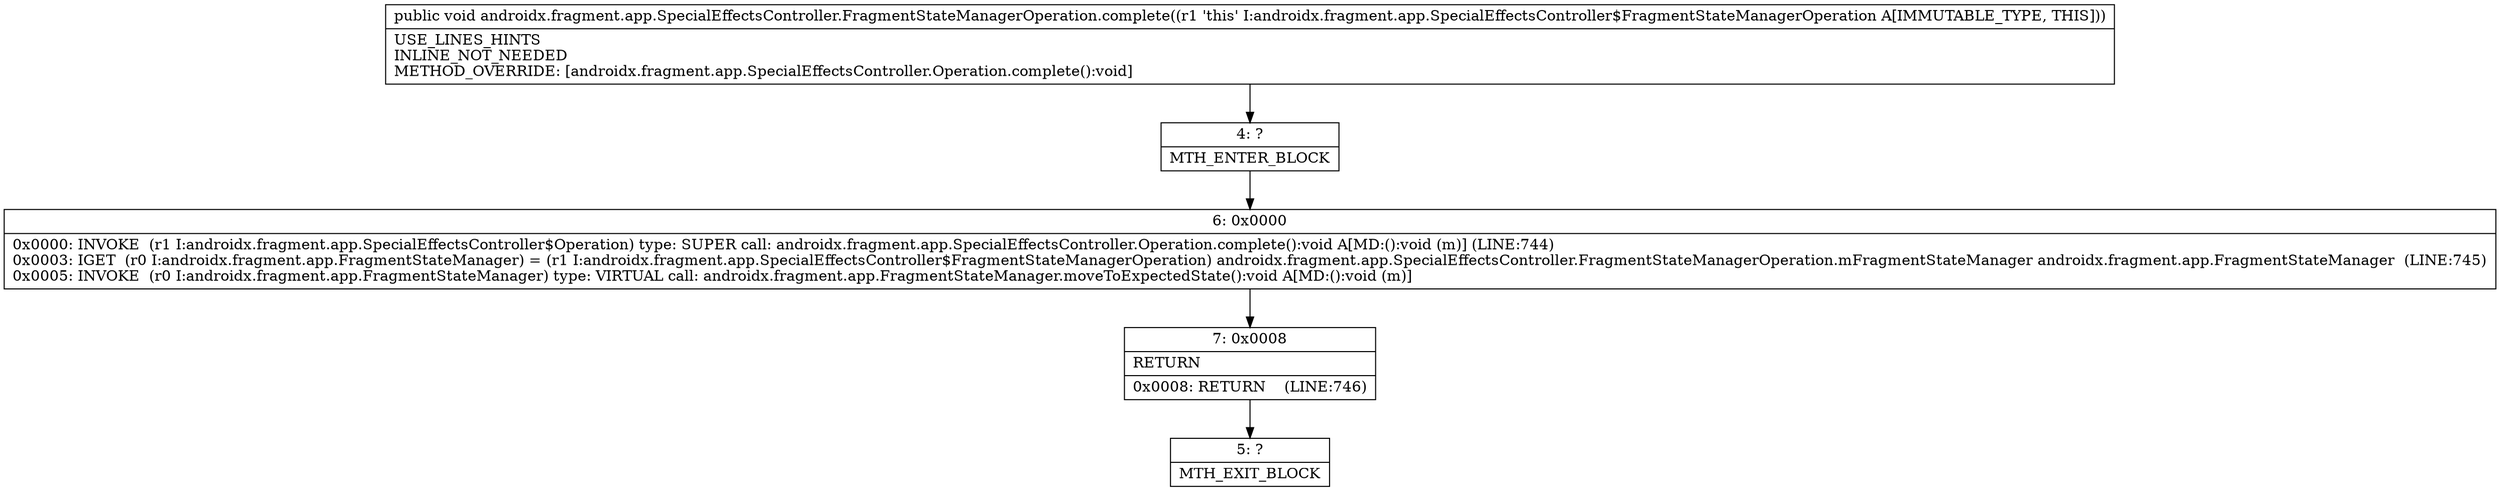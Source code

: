 digraph "CFG forandroidx.fragment.app.SpecialEffectsController.FragmentStateManagerOperation.complete()V" {
Node_4 [shape=record,label="{4\:\ ?|MTH_ENTER_BLOCK\l}"];
Node_6 [shape=record,label="{6\:\ 0x0000|0x0000: INVOKE  (r1 I:androidx.fragment.app.SpecialEffectsController$Operation) type: SUPER call: androidx.fragment.app.SpecialEffectsController.Operation.complete():void A[MD:():void (m)] (LINE:744)\l0x0003: IGET  (r0 I:androidx.fragment.app.FragmentStateManager) = (r1 I:androidx.fragment.app.SpecialEffectsController$FragmentStateManagerOperation) androidx.fragment.app.SpecialEffectsController.FragmentStateManagerOperation.mFragmentStateManager androidx.fragment.app.FragmentStateManager  (LINE:745)\l0x0005: INVOKE  (r0 I:androidx.fragment.app.FragmentStateManager) type: VIRTUAL call: androidx.fragment.app.FragmentStateManager.moveToExpectedState():void A[MD:():void (m)]\l}"];
Node_7 [shape=record,label="{7\:\ 0x0008|RETURN\l|0x0008: RETURN    (LINE:746)\l}"];
Node_5 [shape=record,label="{5\:\ ?|MTH_EXIT_BLOCK\l}"];
MethodNode[shape=record,label="{public void androidx.fragment.app.SpecialEffectsController.FragmentStateManagerOperation.complete((r1 'this' I:androidx.fragment.app.SpecialEffectsController$FragmentStateManagerOperation A[IMMUTABLE_TYPE, THIS]))  | USE_LINES_HINTS\lINLINE_NOT_NEEDED\lMETHOD_OVERRIDE: [androidx.fragment.app.SpecialEffectsController.Operation.complete():void]\l}"];
MethodNode -> Node_4;Node_4 -> Node_6;
Node_6 -> Node_7;
Node_7 -> Node_5;
}

